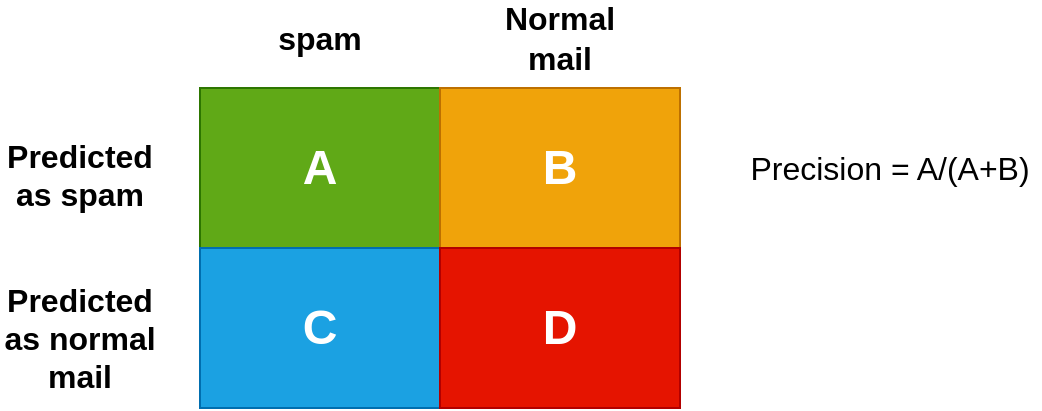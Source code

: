 <mxfile version="16.0.0" type="github">
  <diagram id="MV1uK1s1evkV6G0NsdHk" name="Page-1">
    <mxGraphModel dx="813" dy="435" grid="1" gridSize="10" guides="1" tooltips="1" connect="1" arrows="1" fold="1" page="1" pageScale="1" pageWidth="827" pageHeight="1169" math="0" shadow="0">
      <root>
        <mxCell id="0" />
        <mxCell id="1" parent="0" />
        <mxCell id="wYwNcxRUQ7d3ZBXullW2-1" value="" style="rounded=0;whiteSpace=wrap;html=1;fillColor=#60a917;strokeColor=#2D7600;fontColor=#ffffff;" parent="1" vertex="1">
          <mxGeometry x="240" y="240" width="120" height="80" as="geometry" />
        </mxCell>
        <mxCell id="wYwNcxRUQ7d3ZBXullW2-2" value="" style="rounded=0;whiteSpace=wrap;html=1;fillColor=#f0a30a;strokeColor=#BD7000;fontColor=#000000;" parent="1" vertex="1">
          <mxGeometry x="360" y="240" width="120" height="80" as="geometry" />
        </mxCell>
        <mxCell id="wYwNcxRUQ7d3ZBXullW2-3" value="" style="rounded=0;whiteSpace=wrap;html=1;fillColor=#1ba1e2;strokeColor=#006EAF;fontColor=#ffffff;" parent="1" vertex="1">
          <mxGeometry x="240" y="320" width="120" height="80" as="geometry" />
        </mxCell>
        <mxCell id="wYwNcxRUQ7d3ZBXullW2-4" value="" style="rounded=0;whiteSpace=wrap;html=1;fillColor=#e51400;strokeColor=#B20000;fontColor=#ffffff;" parent="1" vertex="1">
          <mxGeometry x="360" y="320" width="120" height="80" as="geometry" />
        </mxCell>
        <mxCell id="PCwxbhCvGm5rOhKtlS9v-1" value="spam" style="text;html=1;strokeColor=none;fillColor=none;align=center;verticalAlign=middle;whiteSpace=wrap;rounded=0;fontSize=16;fontStyle=1" vertex="1" parent="1">
          <mxGeometry x="270" y="200" width="60" height="30" as="geometry" />
        </mxCell>
        <mxCell id="PCwxbhCvGm5rOhKtlS9v-2" value="Normal mail" style="text;html=1;strokeColor=none;fillColor=none;align=center;verticalAlign=middle;whiteSpace=wrap;rounded=0;fontSize=16;fontStyle=1" vertex="1" parent="1">
          <mxGeometry x="375" y="200" width="90" height="30" as="geometry" />
        </mxCell>
        <mxCell id="PCwxbhCvGm5rOhKtlS9v-3" value="Predicted as normal mail" style="text;whiteSpace=wrap;html=1;align=center;fontSize=16;fontStyle=1" vertex="1" parent="1">
          <mxGeometry x="140" y="330" width="80" height="45" as="geometry" />
        </mxCell>
        <mxCell id="PCwxbhCvGm5rOhKtlS9v-4" value="Predicted as spam" style="text;whiteSpace=wrap;html=1;align=center;fontSize=16;fontStyle=1" vertex="1" parent="1">
          <mxGeometry x="140" y="257.5" width="80" height="45" as="geometry" />
        </mxCell>
        <mxCell id="PCwxbhCvGm5rOhKtlS9v-5" value="A" style="text;html=1;strokeColor=none;fillColor=none;align=center;verticalAlign=middle;whiteSpace=wrap;rounded=0;fontSize=24;fontStyle=1;fontColor=#FFFFFF;" vertex="1" parent="1">
          <mxGeometry x="270" y="265" width="60" height="30" as="geometry" />
        </mxCell>
        <mxCell id="PCwxbhCvGm5rOhKtlS9v-6" value="B&lt;span style=&quot;font-family: monospace; font-size: 0px;&quot;&gt;%3CmxGraphModel%3E%3Croot%3E%3CmxCell%20id%3D%220%22%2F%3E%3CmxCell%20id%3D%221%22%20parent%3D%220%22%2F%3E%3CmxCell%20id%3D%222%22%20value%3D%22A%22%20style%3D%22text%3Bhtml%3D1%3BstrokeColor%3Dnone%3BfillColor%3Dnone%3Balign%3Dcenter%3BverticalAlign%3Dmiddle%3BwhiteSpace%3Dwrap%3Brounded%3D0%3BfontSize%3D24%3B%22%20vertex%3D%221%22%20parent%3D%221%22%3E%3CmxGeometry%20x%3D%22270%22%20y%3D%22265%22%20width%3D%2260%22%20height%3D%2230%22%20as%3D%22geometry%22%2F%3E%3C%2FmxCell%3E%3C%2Froot%3E%3C%2FmxGraphModel%3E&lt;/span&gt;" style="text;html=1;strokeColor=none;fillColor=none;align=center;verticalAlign=middle;whiteSpace=wrap;rounded=0;fontSize=24;fontStyle=1;fontColor=#FFFFFF;" vertex="1" parent="1">
          <mxGeometry x="390" y="265" width="60" height="30" as="geometry" />
        </mxCell>
        <mxCell id="PCwxbhCvGm5rOhKtlS9v-7" value="C" style="text;html=1;strokeColor=none;fillColor=none;align=center;verticalAlign=middle;whiteSpace=wrap;rounded=0;fontSize=24;fontStyle=1;fontColor=#FFFFFF;" vertex="1" parent="1">
          <mxGeometry x="270" y="345" width="60" height="30" as="geometry" />
        </mxCell>
        <mxCell id="PCwxbhCvGm5rOhKtlS9v-8" value="D" style="text;html=1;strokeColor=none;fillColor=none;align=center;verticalAlign=middle;whiteSpace=wrap;rounded=0;fontSize=24;fontStyle=1;fontColor=#FFFFFF;" vertex="1" parent="1">
          <mxGeometry x="390" y="345" width="60" height="30" as="geometry" />
        </mxCell>
        <mxCell id="PCwxbhCvGm5rOhKtlS9v-9" value="Precision = A/(A+B)" style="text;html=1;strokeColor=none;fillColor=none;align=center;verticalAlign=middle;whiteSpace=wrap;rounded=0;fontSize=16;fontColor=#000000;" vertex="1" parent="1">
          <mxGeometry x="510" y="265" width="150" height="30" as="geometry" />
        </mxCell>
      </root>
    </mxGraphModel>
  </diagram>
</mxfile>
